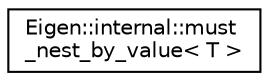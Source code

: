 digraph "Graphical Class Hierarchy"
{
  edge [fontname="Helvetica",fontsize="10",labelfontname="Helvetica",labelfontsize="10"];
  node [fontname="Helvetica",fontsize="10",shape=record];
  rankdir="LR";
  Node1 [label="Eigen::internal::must\l_nest_by_value\< T \>",height=0.2,width=0.4,color="black", fillcolor="white", style="filled",URL="$struct_eigen_1_1internal_1_1must__nest__by__value.html"];
}

